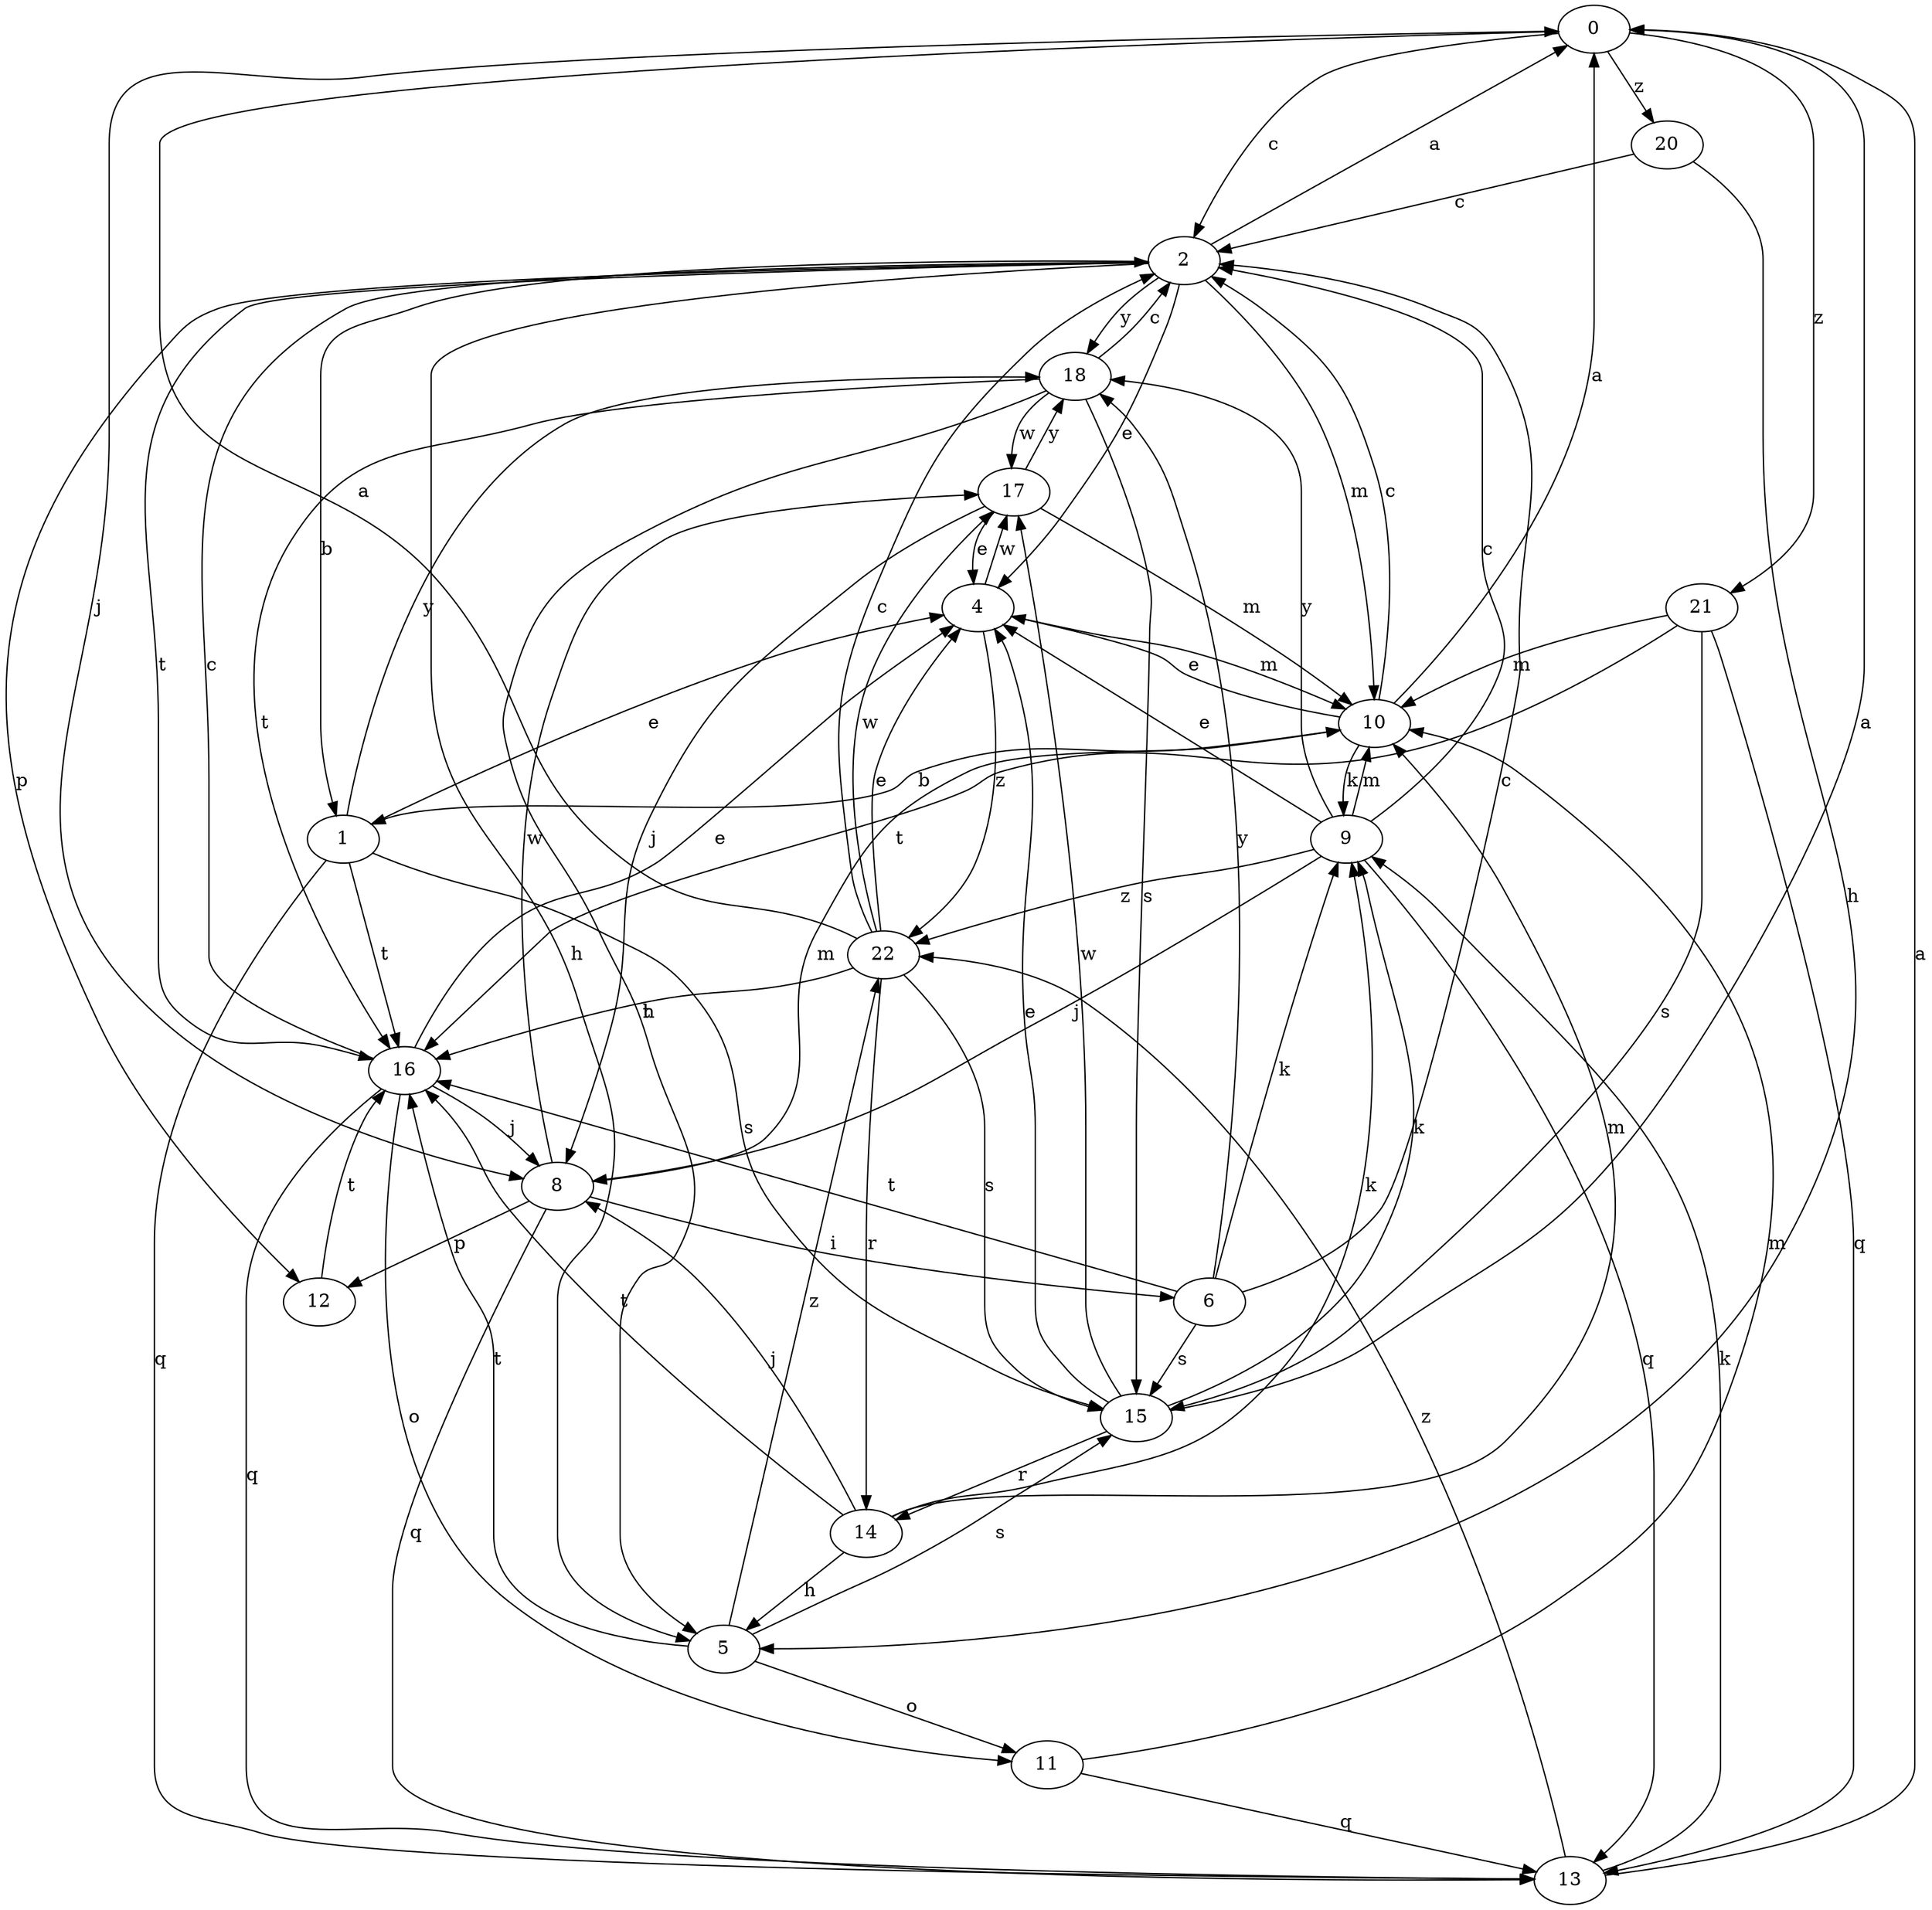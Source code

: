 strict digraph  {
0;
1;
2;
4;
5;
6;
8;
9;
10;
11;
12;
13;
14;
15;
16;
17;
18;
20;
21;
22;
0 -> 2  [label=c];
0 -> 8  [label=j];
0 -> 20  [label=z];
0 -> 21  [label=z];
1 -> 4  [label=e];
1 -> 13  [label=q];
1 -> 15  [label=s];
1 -> 16  [label=t];
1 -> 18  [label=y];
2 -> 0  [label=a];
2 -> 1  [label=b];
2 -> 4  [label=e];
2 -> 5  [label=h];
2 -> 10  [label=m];
2 -> 12  [label=p];
2 -> 16  [label=t];
2 -> 18  [label=y];
4 -> 10  [label=m];
4 -> 17  [label=w];
4 -> 22  [label=z];
5 -> 11  [label=o];
5 -> 15  [label=s];
5 -> 16  [label=t];
5 -> 22  [label=z];
6 -> 2  [label=c];
6 -> 9  [label=k];
6 -> 15  [label=s];
6 -> 16  [label=t];
6 -> 18  [label=y];
8 -> 6  [label=i];
8 -> 10  [label=m];
8 -> 12  [label=p];
8 -> 13  [label=q];
8 -> 17  [label=w];
9 -> 2  [label=c];
9 -> 4  [label=e];
9 -> 8  [label=j];
9 -> 10  [label=m];
9 -> 13  [label=q];
9 -> 18  [label=y];
9 -> 22  [label=z];
10 -> 0  [label=a];
10 -> 1  [label=b];
10 -> 2  [label=c];
10 -> 4  [label=e];
10 -> 9  [label=k];
11 -> 10  [label=m];
11 -> 13  [label=q];
12 -> 16  [label=t];
13 -> 0  [label=a];
13 -> 9  [label=k];
13 -> 22  [label=z];
14 -> 5  [label=h];
14 -> 8  [label=j];
14 -> 9  [label=k];
14 -> 10  [label=m];
14 -> 16  [label=t];
15 -> 0  [label=a];
15 -> 4  [label=e];
15 -> 9  [label=k];
15 -> 14  [label=r];
15 -> 17  [label=w];
16 -> 2  [label=c];
16 -> 4  [label=e];
16 -> 8  [label=j];
16 -> 11  [label=o];
16 -> 13  [label=q];
17 -> 4  [label=e];
17 -> 8  [label=j];
17 -> 10  [label=m];
17 -> 18  [label=y];
18 -> 2  [label=c];
18 -> 5  [label=h];
18 -> 15  [label=s];
18 -> 16  [label=t];
18 -> 17  [label=w];
20 -> 2  [label=c];
20 -> 5  [label=h];
21 -> 10  [label=m];
21 -> 13  [label=q];
21 -> 15  [label=s];
21 -> 16  [label=t];
22 -> 0  [label=a];
22 -> 2  [label=c];
22 -> 4  [label=e];
22 -> 14  [label=r];
22 -> 15  [label=s];
22 -> 16  [label=t];
22 -> 17  [label=w];
}
